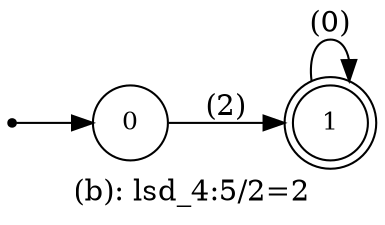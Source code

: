 digraph G {
label = "(b): lsd_4:5/2=2";
rankdir = LR;
node [shape = circle, label="0", fontsize=12]0;
node [shape = doublecircle, label="1", fontsize=12]1;
node [shape = point ]; qi
qi ->0;
0 -> 1[ label = "(2)"];
1 -> 1[ label = "(0)"];
}

